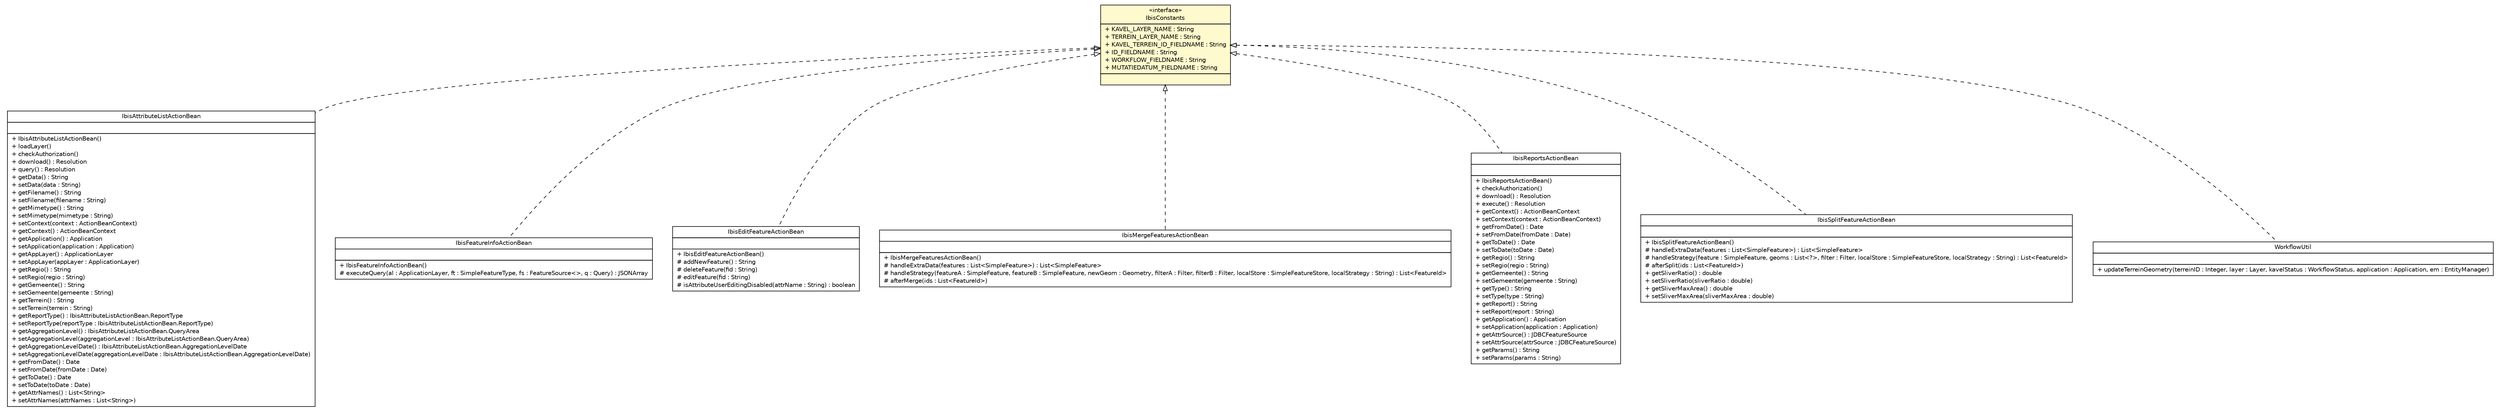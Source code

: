 #!/usr/local/bin/dot
#
# Class diagram 
# Generated by UMLGraph version R5_6-24-gf6e263 (http://www.umlgraph.org/)
#

digraph G {
	edge [fontname="Helvetica",fontsize=10,labelfontname="Helvetica",labelfontsize=10];
	node [fontname="Helvetica",fontsize=10,shape=plaintext];
	nodesep=0.25;
	ranksep=0.5;
	// nl.b3p.viewer.stripes.IbisAttributeListActionBean
	c170 [label=<<table title="nl.b3p.viewer.stripes.IbisAttributeListActionBean" border="0" cellborder="1" cellspacing="0" cellpadding="2" port="p" href="../../stripes/IbisAttributeListActionBean.html">
		<tr><td><table border="0" cellspacing="0" cellpadding="1">
<tr><td align="center" balign="center"> IbisAttributeListActionBean </td></tr>
		</table></td></tr>
		<tr><td><table border="0" cellspacing="0" cellpadding="1">
<tr><td align="left" balign="left">  </td></tr>
		</table></td></tr>
		<tr><td><table border="0" cellspacing="0" cellpadding="1">
<tr><td align="left" balign="left"> + IbisAttributeListActionBean() </td></tr>
<tr><td align="left" balign="left"> + loadLayer() </td></tr>
<tr><td align="left" balign="left"> + checkAuthorization() </td></tr>
<tr><td align="left" balign="left"> + download() : Resolution </td></tr>
<tr><td align="left" balign="left"> + query() : Resolution </td></tr>
<tr><td align="left" balign="left"> + getData() : String </td></tr>
<tr><td align="left" balign="left"> + setData(data : String) </td></tr>
<tr><td align="left" balign="left"> + getFilename() : String </td></tr>
<tr><td align="left" balign="left"> + setFilename(filename : String) </td></tr>
<tr><td align="left" balign="left"> + getMimetype() : String </td></tr>
<tr><td align="left" balign="left"> + setMimetype(mimetype : String) </td></tr>
<tr><td align="left" balign="left"> + setContext(context : ActionBeanContext) </td></tr>
<tr><td align="left" balign="left"> + getContext() : ActionBeanContext </td></tr>
<tr><td align="left" balign="left"> + getApplication() : Application </td></tr>
<tr><td align="left" balign="left"> + setApplication(application : Application) </td></tr>
<tr><td align="left" balign="left"> + getAppLayer() : ApplicationLayer </td></tr>
<tr><td align="left" balign="left"> + setAppLayer(appLayer : ApplicationLayer) </td></tr>
<tr><td align="left" balign="left"> + getRegio() : String </td></tr>
<tr><td align="left" balign="left"> + setRegio(regio : String) </td></tr>
<tr><td align="left" balign="left"> + getGemeente() : String </td></tr>
<tr><td align="left" balign="left"> + setGemeente(gemeente : String) </td></tr>
<tr><td align="left" balign="left"> + getTerrein() : String </td></tr>
<tr><td align="left" balign="left"> + setTerrein(terrein : String) </td></tr>
<tr><td align="left" balign="left"> + getReportType() : IbisAttributeListActionBean.ReportType </td></tr>
<tr><td align="left" balign="left"> + setReportType(reportType : IbisAttributeListActionBean.ReportType) </td></tr>
<tr><td align="left" balign="left"> + getAggregationLevel() : IbisAttributeListActionBean.QueryArea </td></tr>
<tr><td align="left" balign="left"> + setAggregationLevel(aggregationLevel : IbisAttributeListActionBean.QueryArea) </td></tr>
<tr><td align="left" balign="left"> + getAggregationLevelDate() : IbisAttributeListActionBean.AggregationLevelDate </td></tr>
<tr><td align="left" balign="left"> + setAggregationLevelDate(aggregationLevelDate : IbisAttributeListActionBean.AggregationLevelDate) </td></tr>
<tr><td align="left" balign="left"> + getFromDate() : Date </td></tr>
<tr><td align="left" balign="left"> + setFromDate(fromDate : Date) </td></tr>
<tr><td align="left" balign="left"> + getToDate() : Date </td></tr>
<tr><td align="left" balign="left"> + setToDate(toDate : Date) </td></tr>
<tr><td align="left" balign="left"> + getAttrNames() : List&lt;String&gt; </td></tr>
<tr><td align="left" balign="left"> + setAttrNames(attrNames : List&lt;String&gt;) </td></tr>
		</table></td></tr>
		</table>>, URL="../../stripes/IbisAttributeListActionBean.html", fontname="Helvetica", fontcolor="black", fontsize=10.0];
	// nl.b3p.viewer.stripes.IbisFeatureInfoActionBean
	c174 [label=<<table title="nl.b3p.viewer.stripes.IbisFeatureInfoActionBean" border="0" cellborder="1" cellspacing="0" cellpadding="2" port="p" href="../../stripes/IbisFeatureInfoActionBean.html">
		<tr><td><table border="0" cellspacing="0" cellpadding="1">
<tr><td align="center" balign="center"> IbisFeatureInfoActionBean </td></tr>
		</table></td></tr>
		<tr><td><table border="0" cellspacing="0" cellpadding="1">
<tr><td align="left" balign="left">  </td></tr>
		</table></td></tr>
		<tr><td><table border="0" cellspacing="0" cellpadding="1">
<tr><td align="left" balign="left"> + IbisFeatureInfoActionBean() </td></tr>
<tr><td align="left" balign="left"> # executeQuery(al : ApplicationLayer, ft : SimpleFeatureType, fs : FeatureSource&lt;&gt;, q : Query) : JSONArray </td></tr>
		</table></td></tr>
		</table>>, URL="../../stripes/IbisFeatureInfoActionBean.html", fontname="Helvetica", fontcolor="black", fontsize=10.0];
	// nl.b3p.viewer.stripes.IbisEditFeatureActionBean
	c175 [label=<<table title="nl.b3p.viewer.stripes.IbisEditFeatureActionBean" border="0" cellborder="1" cellspacing="0" cellpadding="2" port="p" href="../../stripes/IbisEditFeatureActionBean.html">
		<tr><td><table border="0" cellspacing="0" cellpadding="1">
<tr><td align="center" balign="center"> IbisEditFeatureActionBean </td></tr>
		</table></td></tr>
		<tr><td><table border="0" cellspacing="0" cellpadding="1">
<tr><td align="left" balign="left">  </td></tr>
		</table></td></tr>
		<tr><td><table border="0" cellspacing="0" cellpadding="1">
<tr><td align="left" balign="left"> + IbisEditFeatureActionBean() </td></tr>
<tr><td align="left" balign="left"> # addNewFeature() : String </td></tr>
<tr><td align="left" balign="left"> # deleteFeature(fid : String) </td></tr>
<tr><td align="left" balign="left"> # editFeature(fid : String) </td></tr>
<tr><td align="left" balign="left"> # isAttributeUserEditingDisabled(attrName : String) : boolean </td></tr>
		</table></td></tr>
		</table>>, URL="../../stripes/IbisEditFeatureActionBean.html", fontname="Helvetica", fontcolor="black", fontsize=10.0];
	// nl.b3p.viewer.stripes.IbisMergeFeaturesActionBean
	c176 [label=<<table title="nl.b3p.viewer.stripes.IbisMergeFeaturesActionBean" border="0" cellborder="1" cellspacing="0" cellpadding="2" port="p" href="../../stripes/IbisMergeFeaturesActionBean.html">
		<tr><td><table border="0" cellspacing="0" cellpadding="1">
<tr><td align="center" balign="center"> IbisMergeFeaturesActionBean </td></tr>
		</table></td></tr>
		<tr><td><table border="0" cellspacing="0" cellpadding="1">
<tr><td align="left" balign="left">  </td></tr>
		</table></td></tr>
		<tr><td><table border="0" cellspacing="0" cellpadding="1">
<tr><td align="left" balign="left"> + IbisMergeFeaturesActionBean() </td></tr>
<tr><td align="left" balign="left"> # handleExtraData(features : List&lt;SimpleFeature&gt;) : List&lt;SimpleFeature&gt; </td></tr>
<tr><td align="left" balign="left"> # handleStrategy(featureA : SimpleFeature, featureB : SimpleFeature, newGeom : Geometry, filterA : Filter, filterB : Filter, localStore : SimpleFeatureStore, localStrategy : String) : List&lt;FeatureId&gt; </td></tr>
<tr><td align="left" balign="left"> # afterMerge(ids : List&lt;FeatureId&gt;) </td></tr>
		</table></td></tr>
		</table>>, URL="../../stripes/IbisMergeFeaturesActionBean.html", fontname="Helvetica", fontcolor="black", fontsize=10.0];
	// nl.b3p.viewer.stripes.IbisReportsActionBean
	c177 [label=<<table title="nl.b3p.viewer.stripes.IbisReportsActionBean" border="0" cellborder="1" cellspacing="0" cellpadding="2" port="p" href="../../stripes/IbisReportsActionBean.html">
		<tr><td><table border="0" cellspacing="0" cellpadding="1">
<tr><td align="center" balign="center"> IbisReportsActionBean </td></tr>
		</table></td></tr>
		<tr><td><table border="0" cellspacing="0" cellpadding="1">
<tr><td align="left" balign="left">  </td></tr>
		</table></td></tr>
		<tr><td><table border="0" cellspacing="0" cellpadding="1">
<tr><td align="left" balign="left"> + IbisReportsActionBean() </td></tr>
<tr><td align="left" balign="left"> + checkAuthorization() </td></tr>
<tr><td align="left" balign="left"> + download() : Resolution </td></tr>
<tr><td align="left" balign="left"> + execute() : Resolution </td></tr>
<tr><td align="left" balign="left"> + getContext() : ActionBeanContext </td></tr>
<tr><td align="left" balign="left"> + setContext(context : ActionBeanContext) </td></tr>
<tr><td align="left" balign="left"> + getFromDate() : Date </td></tr>
<tr><td align="left" balign="left"> + setFromDate(fromDate : Date) </td></tr>
<tr><td align="left" balign="left"> + getToDate() : Date </td></tr>
<tr><td align="left" balign="left"> + setToDate(toDate : Date) </td></tr>
<tr><td align="left" balign="left"> + getRegio() : String </td></tr>
<tr><td align="left" balign="left"> + setRegio(regio : String) </td></tr>
<tr><td align="left" balign="left"> + getGemeente() : String </td></tr>
<tr><td align="left" balign="left"> + setGemeente(gemeente : String) </td></tr>
<tr><td align="left" balign="left"> + getType() : String </td></tr>
<tr><td align="left" balign="left"> + setType(type : String) </td></tr>
<tr><td align="left" balign="left"> + getReport() : String </td></tr>
<tr><td align="left" balign="left"> + setReport(report : String) </td></tr>
<tr><td align="left" balign="left"> + getApplication() : Application </td></tr>
<tr><td align="left" balign="left"> + setApplication(application : Application) </td></tr>
<tr><td align="left" balign="left"> + getAttrSource() : JDBCFeatureSource </td></tr>
<tr><td align="left" balign="left"> + setAttrSource(attrSource : JDBCFeatureSource) </td></tr>
<tr><td align="left" balign="left"> + getParams() : String </td></tr>
<tr><td align="left" balign="left"> + setParams(params : String) </td></tr>
		</table></td></tr>
		</table>>, URL="../../stripes/IbisReportsActionBean.html", fontname="Helvetica", fontcolor="black", fontsize=10.0];
	// nl.b3p.viewer.stripes.IbisSplitFeatureActionBean
	c178 [label=<<table title="nl.b3p.viewer.stripes.IbisSplitFeatureActionBean" border="0" cellborder="1" cellspacing="0" cellpadding="2" port="p" href="../../stripes/IbisSplitFeatureActionBean.html">
		<tr><td><table border="0" cellspacing="0" cellpadding="1">
<tr><td align="center" balign="center"> IbisSplitFeatureActionBean </td></tr>
		</table></td></tr>
		<tr><td><table border="0" cellspacing="0" cellpadding="1">
<tr><td align="left" balign="left">  </td></tr>
		</table></td></tr>
		<tr><td><table border="0" cellspacing="0" cellpadding="1">
<tr><td align="left" balign="left"> + IbisSplitFeatureActionBean() </td></tr>
<tr><td align="left" balign="left"> # handleExtraData(features : List&lt;SimpleFeature&gt;) : List&lt;SimpleFeature&gt; </td></tr>
<tr><td align="left" balign="left"> # handleStrategy(feature : SimpleFeature, geoms : List&lt;?&gt;, filter : Filter, localStore : SimpleFeatureStore, localStrategy : String) : List&lt;FeatureId&gt; </td></tr>
<tr><td align="left" balign="left"> # afterSplit(ids : List&lt;FeatureId&gt;) </td></tr>
<tr><td align="left" balign="left"> + getSliverRatio() : double </td></tr>
<tr><td align="left" balign="left"> + setSliverRatio(sliverRatio : double) </td></tr>
<tr><td align="left" balign="left"> + getSliverMaxArea() : double </td></tr>
<tr><td align="left" balign="left"> + setSliverMaxArea(sliverMaxArea : double) </td></tr>
		</table></td></tr>
		</table>>, URL="../../stripes/IbisSplitFeatureActionBean.html", fontname="Helvetica", fontcolor="black", fontsize=10.0];
	// nl.b3p.viewer.ibis.util.WorkflowUtil
	c180 [label=<<table title="nl.b3p.viewer.ibis.util.WorkflowUtil" border="0" cellborder="1" cellspacing="0" cellpadding="2" port="p" href="./WorkflowUtil.html">
		<tr><td><table border="0" cellspacing="0" cellpadding="1">
<tr><td align="center" balign="center"> WorkflowUtil </td></tr>
		</table></td></tr>
		<tr><td><table border="0" cellspacing="0" cellpadding="1">
<tr><td align="left" balign="left">  </td></tr>
		</table></td></tr>
		<tr><td><table border="0" cellspacing="0" cellpadding="1">
<tr><td align="left" balign="left"> + updateTerreinGeometry(terreinID : Integer, layer : Layer, kavelStatus : WorkflowStatus, application : Application, em : EntityManager) </td></tr>
		</table></td></tr>
		</table>>, URL="./WorkflowUtil.html", fontname="Helvetica", fontcolor="black", fontsize=10.0];
	// nl.b3p.viewer.ibis.util.IbisConstants
	c182 [label=<<table title="nl.b3p.viewer.ibis.util.IbisConstants" border="0" cellborder="1" cellspacing="0" cellpadding="2" port="p" bgcolor="lemonChiffon" href="./IbisConstants.html">
		<tr><td><table border="0" cellspacing="0" cellpadding="1">
<tr><td align="center" balign="center"> &#171;interface&#187; </td></tr>
<tr><td align="center" balign="center"> IbisConstants </td></tr>
		</table></td></tr>
		<tr><td><table border="0" cellspacing="0" cellpadding="1">
<tr><td align="left" balign="left"> + KAVEL_LAYER_NAME : String </td></tr>
<tr><td align="left" balign="left"> + TERREIN_LAYER_NAME : String </td></tr>
<tr><td align="left" balign="left"> + KAVEL_TERREIN_ID_FIELDNAME : String </td></tr>
<tr><td align="left" balign="left"> + ID_FIELDNAME : String </td></tr>
<tr><td align="left" balign="left"> + WORKFLOW_FIELDNAME : String </td></tr>
<tr><td align="left" balign="left"> + MUTATIEDATUM_FIELDNAME : String </td></tr>
		</table></td></tr>
		<tr><td><table border="0" cellspacing="0" cellpadding="1">
<tr><td align="left" balign="left">  </td></tr>
		</table></td></tr>
		</table>>, URL="./IbisConstants.html", fontname="Helvetica", fontcolor="black", fontsize=10.0];
	//nl.b3p.viewer.stripes.IbisAttributeListActionBean implements nl.b3p.viewer.ibis.util.IbisConstants
	c182:p -> c170:p [dir=back,arrowtail=empty,style=dashed];
	//nl.b3p.viewer.stripes.IbisFeatureInfoActionBean implements nl.b3p.viewer.ibis.util.IbisConstants
	c182:p -> c174:p [dir=back,arrowtail=empty,style=dashed];
	//nl.b3p.viewer.stripes.IbisEditFeatureActionBean implements nl.b3p.viewer.ibis.util.IbisConstants
	c182:p -> c175:p [dir=back,arrowtail=empty,style=dashed];
	//nl.b3p.viewer.stripes.IbisMergeFeaturesActionBean implements nl.b3p.viewer.ibis.util.IbisConstants
	c182:p -> c176:p [dir=back,arrowtail=empty,style=dashed];
	//nl.b3p.viewer.stripes.IbisReportsActionBean implements nl.b3p.viewer.ibis.util.IbisConstants
	c182:p -> c177:p [dir=back,arrowtail=empty,style=dashed];
	//nl.b3p.viewer.stripes.IbisSplitFeatureActionBean implements nl.b3p.viewer.ibis.util.IbisConstants
	c182:p -> c178:p [dir=back,arrowtail=empty,style=dashed];
	//nl.b3p.viewer.ibis.util.WorkflowUtil implements nl.b3p.viewer.ibis.util.IbisConstants
	c182:p -> c180:p [dir=back,arrowtail=empty,style=dashed];
}

